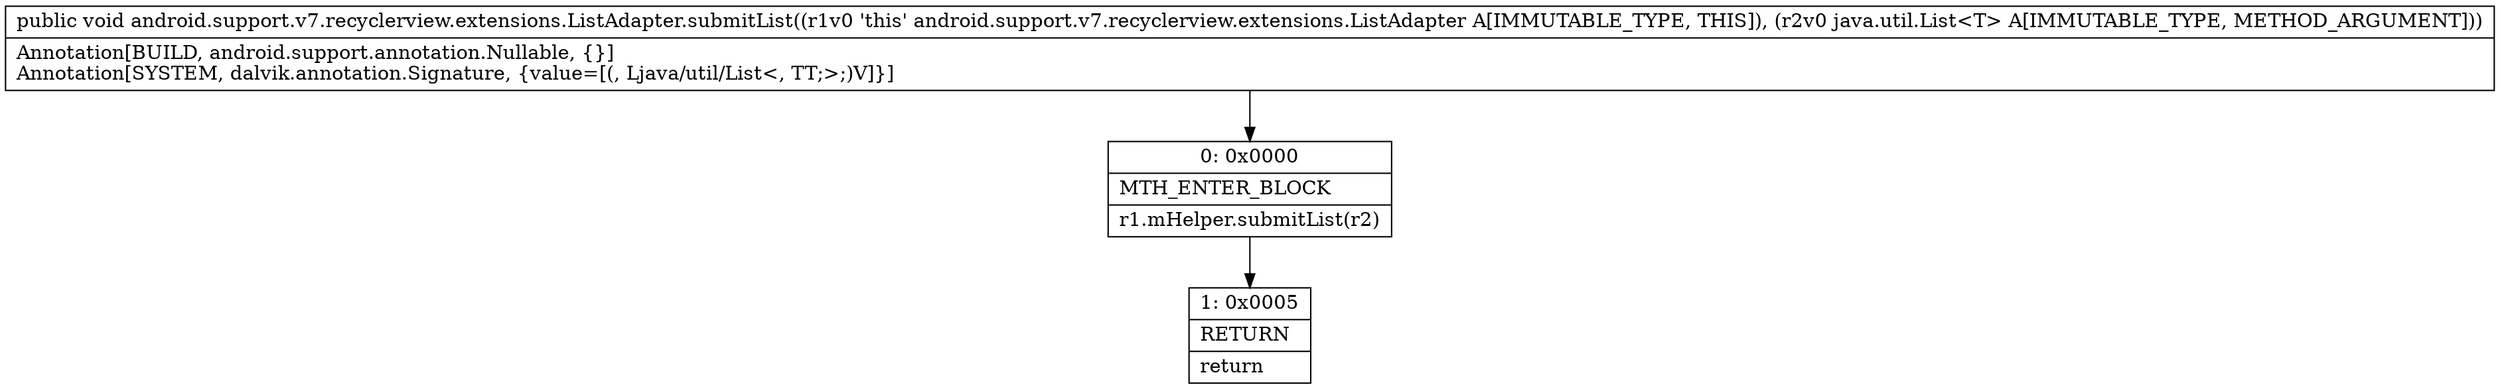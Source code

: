 digraph "CFG forandroid.support.v7.recyclerview.extensions.ListAdapter.submitList(Ljava\/util\/List;)V" {
Node_0 [shape=record,label="{0\:\ 0x0000|MTH_ENTER_BLOCK\l|r1.mHelper.submitList(r2)\l}"];
Node_1 [shape=record,label="{1\:\ 0x0005|RETURN\l|return\l}"];
MethodNode[shape=record,label="{public void android.support.v7.recyclerview.extensions.ListAdapter.submitList((r1v0 'this' android.support.v7.recyclerview.extensions.ListAdapter A[IMMUTABLE_TYPE, THIS]), (r2v0 java.util.List\<T\> A[IMMUTABLE_TYPE, METHOD_ARGUMENT]))  | Annotation[BUILD, android.support.annotation.Nullable, \{\}]\lAnnotation[SYSTEM, dalvik.annotation.Signature, \{value=[(, Ljava\/util\/List\<, TT;\>;)V]\}]\l}"];
MethodNode -> Node_0;
Node_0 -> Node_1;
}

